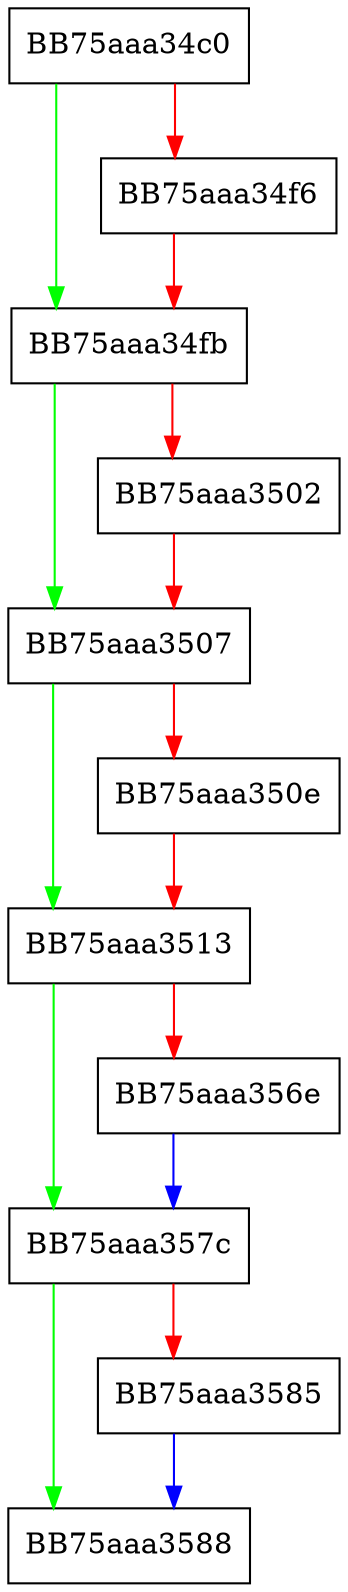 digraph RpfAPI_runpack_to_mem {
  node [shape="box"];
  graph [splines=ortho];
  BB75aaa34c0 -> BB75aaa34fb [color="green"];
  BB75aaa34c0 -> BB75aaa34f6 [color="red"];
  BB75aaa34f6 -> BB75aaa34fb [color="red"];
  BB75aaa34fb -> BB75aaa3507 [color="green"];
  BB75aaa34fb -> BB75aaa3502 [color="red"];
  BB75aaa3502 -> BB75aaa3507 [color="red"];
  BB75aaa3507 -> BB75aaa3513 [color="green"];
  BB75aaa3507 -> BB75aaa350e [color="red"];
  BB75aaa350e -> BB75aaa3513 [color="red"];
  BB75aaa3513 -> BB75aaa357c [color="green"];
  BB75aaa3513 -> BB75aaa356e [color="red"];
  BB75aaa356e -> BB75aaa357c [color="blue"];
  BB75aaa357c -> BB75aaa3588 [color="green"];
  BB75aaa357c -> BB75aaa3585 [color="red"];
  BB75aaa3585 -> BB75aaa3588 [color="blue"];
}